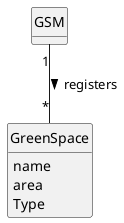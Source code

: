 @startuml
skinparam monochrome true
skinparam packageStyle rectangle
skinparam shadowing false

skinparam classAttributeIconSize 0

hide circle
hide methods


class GSM {
}

class GreenSpace {
    name
    area
    Type
}

GSM "1" -- "*" GreenSpace : registers >

@enduml